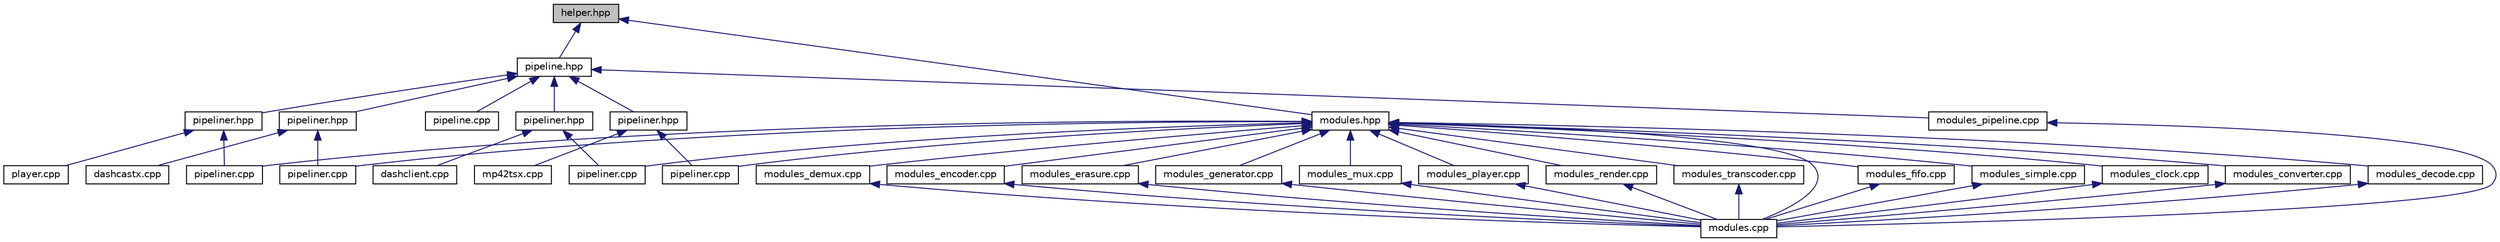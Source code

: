 digraph "helper.hpp"
{
 // INTERACTIVE_SVG=YES
  edge [fontname="Helvetica",fontsize="10",labelfontname="Helvetica",labelfontsize="10"];
  node [fontname="Helvetica",fontsize="10",shape=record];
  Node1 [label="helper.hpp",height=0.2,width=0.4,color="black", fillcolor="grey75", style="filled", fontcolor="black"];
  Node1 -> Node2 [dir="back",color="midnightblue",fontsize="10",style="solid",fontname="Helvetica"];
  Node2 [label="pipeline.hpp",height=0.2,width=0.4,color="black", fillcolor="white", style="filled",URL="$pipeline_8hpp.html"];
  Node2 -> Node3 [dir="back",color="midnightblue",fontsize="10",style="solid",fontname="Helvetica"];
  Node3 [label="pipeliner.hpp",height=0.2,width=0.4,color="black", fillcolor="white", style="filled",URL="$dashcastx_2pipeliner_8hpp.html"];
  Node3 -> Node4 [dir="back",color="midnightblue",fontsize="10",style="solid",fontname="Helvetica"];
  Node4 [label="dashcastx.cpp",height=0.2,width=0.4,color="black", fillcolor="white", style="filled",URL="$dashcastx_8cpp.html"];
  Node3 -> Node5 [dir="back",color="midnightblue",fontsize="10",style="solid",fontname="Helvetica"];
  Node5 [label="pipeliner.cpp",height=0.2,width=0.4,color="black", fillcolor="white", style="filled",URL="$dashcastx_2pipeliner_8cpp.html"];
  Node2 -> Node6 [dir="back",color="midnightblue",fontsize="10",style="solid",fontname="Helvetica"];
  Node6 [label="pipeliner.hpp",height=0.2,width=0.4,color="black", fillcolor="white", style="filled",URL="$dashclient_2pipeliner_8hpp.html"];
  Node6 -> Node7 [dir="back",color="midnightblue",fontsize="10",style="solid",fontname="Helvetica"];
  Node7 [label="dashclient.cpp",height=0.2,width=0.4,color="black", fillcolor="white", style="filled",URL="$dashclient_8cpp.html"];
  Node6 -> Node8 [dir="back",color="midnightblue",fontsize="10",style="solid",fontname="Helvetica"];
  Node8 [label="pipeliner.cpp",height=0.2,width=0.4,color="black", fillcolor="white", style="filled",URL="$dashclient_2pipeliner_8cpp.html"];
  Node2 -> Node9 [dir="back",color="midnightblue",fontsize="10",style="solid",fontname="Helvetica"];
  Node9 [label="pipeliner.hpp",height=0.2,width=0.4,color="black", fillcolor="white", style="filled",URL="$mp42tsx_2pipeliner_8hpp.html"];
  Node9 -> Node10 [dir="back",color="midnightblue",fontsize="10",style="solid",fontname="Helvetica"];
  Node10 [label="mp42tsx.cpp",height=0.2,width=0.4,color="black", fillcolor="white", style="filled",URL="$mp42tsx_8cpp.html"];
  Node9 -> Node11 [dir="back",color="midnightblue",fontsize="10",style="solid",fontname="Helvetica"];
  Node11 [label="pipeliner.cpp",height=0.2,width=0.4,color="black", fillcolor="white", style="filled",URL="$mp42tsx_2pipeliner_8cpp.html"];
  Node2 -> Node12 [dir="back",color="midnightblue",fontsize="10",style="solid",fontname="Helvetica"];
  Node12 [label="pipeliner.hpp",height=0.2,width=0.4,color="black", fillcolor="white", style="filled",URL="$player_2pipeliner_8hpp.html"];
  Node12 -> Node13 [dir="back",color="midnightblue",fontsize="10",style="solid",fontname="Helvetica"];
  Node13 [label="pipeliner.cpp",height=0.2,width=0.4,color="black", fillcolor="white", style="filled",URL="$player_2pipeliner_8cpp.html"];
  Node12 -> Node14 [dir="back",color="midnightblue",fontsize="10",style="solid",fontname="Helvetica"];
  Node14 [label="player.cpp",height=0.2,width=0.4,color="black", fillcolor="white", style="filled",URL="$player_8cpp.html"];
  Node2 -> Node15 [dir="back",color="midnightblue",fontsize="10",style="solid",fontname="Helvetica"];
  Node15 [label="pipeline.cpp",height=0.2,width=0.4,color="black", fillcolor="white", style="filled",URL="$pipeline_8cpp.html"];
  Node2 -> Node16 [dir="back",color="midnightblue",fontsize="10",style="solid",fontname="Helvetica"];
  Node16 [label="modules_pipeline.cpp",height=0.2,width=0.4,color="black", fillcolor="white", style="filled",URL="$modules__pipeline_8cpp.html"];
  Node16 -> Node17 [dir="back",color="midnightblue",fontsize="10",style="solid",fontname="Helvetica"];
  Node17 [label="modules.cpp",height=0.2,width=0.4,color="black", fillcolor="white", style="filled",URL="$modules_8cpp.html"];
  Node1 -> Node18 [dir="back",color="midnightblue",fontsize="10",style="solid",fontname="Helvetica"];
  Node18 [label="modules.hpp",height=0.2,width=0.4,color="black", fillcolor="white", style="filled",URL="$modules_8hpp.html"];
  Node18 -> Node5 [dir="back",color="midnightblue",fontsize="10",style="solid",fontname="Helvetica"];
  Node18 -> Node8 [dir="back",color="midnightblue",fontsize="10",style="solid",fontname="Helvetica"];
  Node18 -> Node11 [dir="back",color="midnightblue",fontsize="10",style="solid",fontname="Helvetica"];
  Node18 -> Node13 [dir="back",color="midnightblue",fontsize="10",style="solid",fontname="Helvetica"];
  Node18 -> Node17 [dir="back",color="midnightblue",fontsize="10",style="solid",fontname="Helvetica"];
  Node18 -> Node19 [dir="back",color="midnightblue",fontsize="10",style="solid",fontname="Helvetica"];
  Node19 [label="modules_fifo.cpp",height=0.2,width=0.4,color="black", fillcolor="white", style="filled",URL="$modules__fifo_8cpp.html"];
  Node19 -> Node17 [dir="back",color="midnightblue",fontsize="10",style="solid",fontname="Helvetica"];
  Node18 -> Node20 [dir="back",color="midnightblue",fontsize="10",style="solid",fontname="Helvetica"];
  Node20 [label="modules_simple.cpp",height=0.2,width=0.4,color="black", fillcolor="white", style="filled",URL="$modules__simple_8cpp.html"];
  Node20 -> Node17 [dir="back",color="midnightblue",fontsize="10",style="solid",fontname="Helvetica"];
  Node18 -> Node21 [dir="back",color="midnightblue",fontsize="10",style="solid",fontname="Helvetica"];
  Node21 [label="modules_clock.cpp",height=0.2,width=0.4,color="black", fillcolor="white", style="filled",URL="$modules__clock_8cpp.html"];
  Node21 -> Node17 [dir="back",color="midnightblue",fontsize="10",style="solid",fontname="Helvetica"];
  Node18 -> Node22 [dir="back",color="midnightblue",fontsize="10",style="solid",fontname="Helvetica"];
  Node22 [label="modules_converter.cpp",height=0.2,width=0.4,color="black", fillcolor="white", style="filled",URL="$modules__converter_8cpp.html"];
  Node22 -> Node17 [dir="back",color="midnightblue",fontsize="10",style="solid",fontname="Helvetica"];
  Node18 -> Node23 [dir="back",color="midnightblue",fontsize="10",style="solid",fontname="Helvetica"];
  Node23 [label="modules_decode.cpp",height=0.2,width=0.4,color="black", fillcolor="white", style="filled",URL="$modules__decode_8cpp.html"];
  Node23 -> Node17 [dir="back",color="midnightblue",fontsize="10",style="solid",fontname="Helvetica"];
  Node18 -> Node24 [dir="back",color="midnightblue",fontsize="10",style="solid",fontname="Helvetica"];
  Node24 [label="modules_demux.cpp",height=0.2,width=0.4,color="black", fillcolor="white", style="filled",URL="$modules__demux_8cpp.html"];
  Node24 -> Node17 [dir="back",color="midnightblue",fontsize="10",style="solid",fontname="Helvetica"];
  Node18 -> Node25 [dir="back",color="midnightblue",fontsize="10",style="solid",fontname="Helvetica"];
  Node25 [label="modules_encoder.cpp",height=0.2,width=0.4,color="black", fillcolor="white", style="filled",URL="$modules__encoder_8cpp.html"];
  Node25 -> Node17 [dir="back",color="midnightblue",fontsize="10",style="solid",fontname="Helvetica"];
  Node18 -> Node26 [dir="back",color="midnightblue",fontsize="10",style="solid",fontname="Helvetica"];
  Node26 [label="modules_erasure.cpp",height=0.2,width=0.4,color="black", fillcolor="white", style="filled",URL="$modules__erasure_8cpp.html"];
  Node26 -> Node17 [dir="back",color="midnightblue",fontsize="10",style="solid",fontname="Helvetica"];
  Node18 -> Node27 [dir="back",color="midnightblue",fontsize="10",style="solid",fontname="Helvetica"];
  Node27 [label="modules_generator.cpp",height=0.2,width=0.4,color="black", fillcolor="white", style="filled",URL="$modules__generator_8cpp.html"];
  Node27 -> Node17 [dir="back",color="midnightblue",fontsize="10",style="solid",fontname="Helvetica"];
  Node18 -> Node28 [dir="back",color="midnightblue",fontsize="10",style="solid",fontname="Helvetica"];
  Node28 [label="modules_mux.cpp",height=0.2,width=0.4,color="black", fillcolor="white", style="filled",URL="$modules__mux_8cpp.html"];
  Node28 -> Node17 [dir="back",color="midnightblue",fontsize="10",style="solid",fontname="Helvetica"];
  Node18 -> Node29 [dir="back",color="midnightblue",fontsize="10",style="solid",fontname="Helvetica"];
  Node29 [label="modules_player.cpp",height=0.2,width=0.4,color="black", fillcolor="white", style="filled",URL="$modules__player_8cpp.html"];
  Node29 -> Node17 [dir="back",color="midnightblue",fontsize="10",style="solid",fontname="Helvetica"];
  Node18 -> Node30 [dir="back",color="midnightblue",fontsize="10",style="solid",fontname="Helvetica"];
  Node30 [label="modules_render.cpp",height=0.2,width=0.4,color="black", fillcolor="white", style="filled",URL="$modules__render_8cpp.html"];
  Node30 -> Node17 [dir="back",color="midnightblue",fontsize="10",style="solid",fontname="Helvetica"];
  Node18 -> Node31 [dir="back",color="midnightblue",fontsize="10",style="solid",fontname="Helvetica"];
  Node31 [label="modules_transcoder.cpp",height=0.2,width=0.4,color="black", fillcolor="white", style="filled",URL="$modules__transcoder_8cpp.html"];
  Node31 -> Node17 [dir="back",color="midnightblue",fontsize="10",style="solid",fontname="Helvetica"];
}
